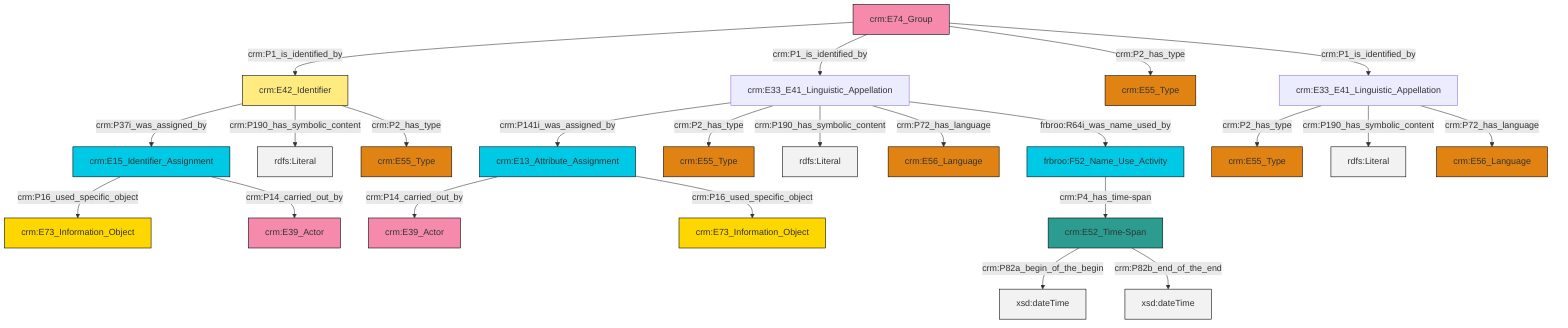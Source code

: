 graph TD
classDef Literal fill:#f2f2f2,stroke:#000000;
classDef CRM_Entity fill:#FFFFFF,stroke:#000000;
classDef Temporal_Entity fill:#00C9E6, stroke:#000000;
classDef Type fill:#E18312, stroke:#000000;
classDef Time-Span fill:#2C9C91, stroke:#000000;
classDef Appellation fill:#FFEB7F, stroke:#000000;
classDef Place fill:#008836, stroke:#000000;
classDef Persistent_Item fill:#B266B2, stroke:#000000;
classDef Conceptual_Object fill:#FFD700, stroke:#000000;
classDef Physical_Thing fill:#D2B48C, stroke:#000000;
classDef Actor fill:#f58aad, stroke:#000000;
classDef PC_Classes fill:#4ce600, stroke:#000000;
classDef Multi fill:#cccccc,stroke:#000000;

2["crm:E42_Identifier"]:::Appellation -->|crm:P37i_was_assigned_by| 3["crm:E15_Identifier_Assignment"]:::Temporal_Entity
2["crm:E42_Identifier"]:::Appellation -->|crm:P190_has_symbolic_content| 6[rdfs:Literal]:::Literal
9["crm:E13_Attribute_Assignment"]:::Temporal_Entity -->|crm:P14_carried_out_by| 10["crm:E39_Actor"]:::Actor
4["crm:E33_E41_Linguistic_Appellation"]:::Default -->|crm:P141i_was_assigned_by| 9["crm:E13_Attribute_Assignment"]:::Temporal_Entity
14["crm:E52_Time-Span"]:::Time-Span -->|crm:P82a_begin_of_the_begin| 15[xsd:dateTime]:::Literal
3["crm:E15_Identifier_Assignment"]:::Temporal_Entity -->|crm:P16_used_specific_object| 16["crm:E73_Information_Object"]:::Conceptual_Object
4["crm:E33_E41_Linguistic_Appellation"]:::Default -->|crm:P2_has_type| 17["crm:E55_Type"]:::Type
3["crm:E15_Identifier_Assignment"]:::Temporal_Entity -->|crm:P14_carried_out_by| 7["crm:E39_Actor"]:::Actor
2["crm:E42_Identifier"]:::Appellation -->|crm:P2_has_type| 21["crm:E55_Type"]:::Type
4["crm:E33_E41_Linguistic_Appellation"]:::Default -->|crm:P190_has_symbolic_content| 23[rdfs:Literal]:::Literal
14["crm:E52_Time-Span"]:::Time-Span -->|crm:P82b_end_of_the_end| 26[xsd:dateTime]:::Literal
9["crm:E13_Attribute_Assignment"]:::Temporal_Entity -->|crm:P16_used_specific_object| 28["crm:E73_Information_Object"]:::Conceptual_Object
30["crm:E74_Group"]:::Actor -->|crm:P1_is_identified_by| 2["crm:E42_Identifier"]:::Appellation
24["crm:E33_E41_Linguistic_Appellation"]:::Default -->|crm:P2_has_type| 11["crm:E55_Type"]:::Type
24["crm:E33_E41_Linguistic_Appellation"]:::Default -->|crm:P190_has_symbolic_content| 33[rdfs:Literal]:::Literal
30["crm:E74_Group"]:::Actor -->|crm:P1_is_identified_by| 4["crm:E33_E41_Linguistic_Appellation"]:::Default
18["frbroo:F52_Name_Use_Activity"]:::Temporal_Entity -->|crm:P4_has_time-span| 14["crm:E52_Time-Span"]:::Time-Span
4["crm:E33_E41_Linguistic_Appellation"]:::Default -->|crm:P72_has_language| 37["crm:E56_Language"]:::Type
30["crm:E74_Group"]:::Actor -->|crm:P2_has_type| 34["crm:E55_Type"]:::Type
30["crm:E74_Group"]:::Actor -->|crm:P1_is_identified_by| 24["crm:E33_E41_Linguistic_Appellation"]:::Default
24["crm:E33_E41_Linguistic_Appellation"]:::Default -->|crm:P72_has_language| 0["crm:E56_Language"]:::Type
4["crm:E33_E41_Linguistic_Appellation"]:::Default -->|frbroo:R64i_was_name_used_by| 18["frbroo:F52_Name_Use_Activity"]:::Temporal_Entity